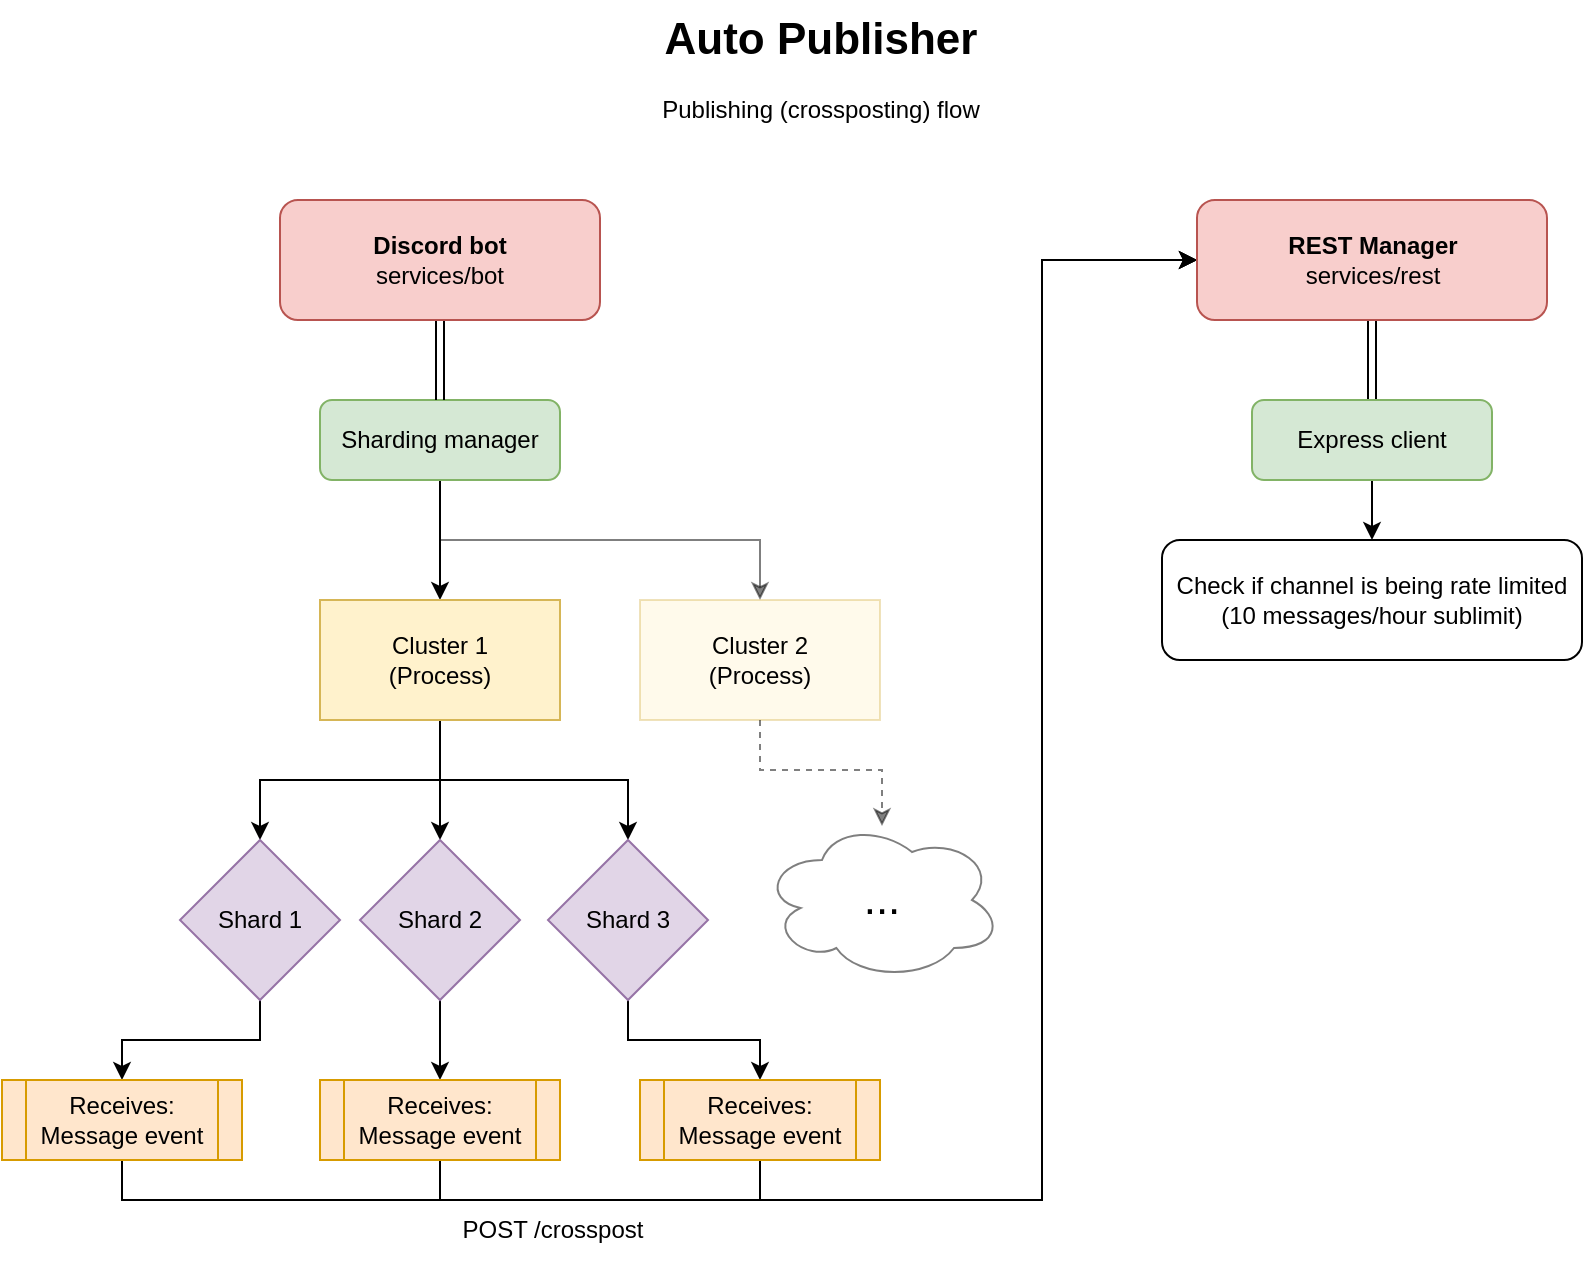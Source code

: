 <mxfile version="24.6.4" type="device">
  <diagram id="C5RBs43oDa-KdzZeNtuy" name="Page-1">
    <mxGraphModel dx="1434" dy="854" grid="1" gridSize="10" guides="1" tooltips="1" connect="1" arrows="1" fold="1" page="1" pageScale="1" pageWidth="827" pageHeight="1169" math="0" shadow="0">
      <root>
        <mxCell id="WIyWlLk6GJQsqaUBKTNV-0" />
        <mxCell id="WIyWlLk6GJQsqaUBKTNV-1" parent="WIyWlLk6GJQsqaUBKTNV-0" />
        <mxCell id="U94lnkT9yLIvHcPwvWV0-4" style="edgeStyle=orthogonalEdgeStyle;rounded=0;orthogonalLoop=1;jettySize=auto;html=1;exitX=0.5;exitY=1;exitDx=0;exitDy=0;entryX=0.5;entryY=0;entryDx=0;entryDy=0;" parent="WIyWlLk6GJQsqaUBKTNV-1" source="WIyWlLk6GJQsqaUBKTNV-3" target="U94lnkT9yLIvHcPwvWV0-1" edge="1">
          <mxGeometry relative="1" as="geometry" />
        </mxCell>
        <mxCell id="U94lnkT9yLIvHcPwvWV0-5" style="edgeStyle=orthogonalEdgeStyle;rounded=0;orthogonalLoop=1;jettySize=auto;html=1;exitX=0.5;exitY=1;exitDx=0;exitDy=0;entryX=0.5;entryY=0;entryDx=0;entryDy=0;opacity=50;" parent="WIyWlLk6GJQsqaUBKTNV-1" source="WIyWlLk6GJQsqaUBKTNV-3" target="U94lnkT9yLIvHcPwvWV0-2" edge="1">
          <mxGeometry relative="1" as="geometry" />
        </mxCell>
        <mxCell id="WIyWlLk6GJQsqaUBKTNV-3" value="Sharding manager" style="rounded=1;whiteSpace=wrap;html=1;fontSize=12;glass=0;strokeWidth=1;shadow=0;fillColor=#d5e8d4;strokeColor=#82b366;" parent="WIyWlLk6GJQsqaUBKTNV-1" vertex="1">
          <mxGeometry x="169" y="200" width="120" height="40" as="geometry" />
        </mxCell>
        <mxCell id="U94lnkT9yLIvHcPwvWV0-0" value="&lt;font style=&quot;font-size: 22px;&quot;&gt;&lt;b&gt;Auto Publisher&lt;/b&gt;&lt;/font&gt;" style="text;html=1;align=center;verticalAlign=middle;resizable=0;points=[];autosize=1;strokeColor=none;fillColor=none;" parent="WIyWlLk6GJQsqaUBKTNV-1" vertex="1">
          <mxGeometry x="329" width="180" height="40" as="geometry" />
        </mxCell>
        <mxCell id="U94lnkT9yLIvHcPwvWV0-37" style="edgeStyle=orthogonalEdgeStyle;rounded=0;orthogonalLoop=1;jettySize=auto;html=1;exitX=0.5;exitY=1;exitDx=0;exitDy=0;entryX=0.5;entryY=0;entryDx=0;entryDy=0;" parent="WIyWlLk6GJQsqaUBKTNV-1" source="U94lnkT9yLIvHcPwvWV0-1" target="U94lnkT9yLIvHcPwvWV0-7" edge="1">
          <mxGeometry relative="1" as="geometry" />
        </mxCell>
        <mxCell id="U94lnkT9yLIvHcPwvWV0-38" style="edgeStyle=orthogonalEdgeStyle;rounded=0;orthogonalLoop=1;jettySize=auto;html=1;exitX=0.5;exitY=1;exitDx=0;exitDy=0;entryX=0.5;entryY=0;entryDx=0;entryDy=0;" parent="WIyWlLk6GJQsqaUBKTNV-1" source="U94lnkT9yLIvHcPwvWV0-1" target="U94lnkT9yLIvHcPwvWV0-6" edge="1">
          <mxGeometry relative="1" as="geometry" />
        </mxCell>
        <mxCell id="U94lnkT9yLIvHcPwvWV0-39" style="edgeStyle=orthogonalEdgeStyle;rounded=0;orthogonalLoop=1;jettySize=auto;html=1;exitX=0.5;exitY=1;exitDx=0;exitDy=0;entryX=0.5;entryY=0;entryDx=0;entryDy=0;" parent="WIyWlLk6GJQsqaUBKTNV-1" source="U94lnkT9yLIvHcPwvWV0-1" target="U94lnkT9yLIvHcPwvWV0-8" edge="1">
          <mxGeometry relative="1" as="geometry" />
        </mxCell>
        <mxCell id="U94lnkT9yLIvHcPwvWV0-1" value="Cluster 1&lt;div&gt;(Process)&lt;/div&gt;" style="whiteSpace=wrap;html=1;fillColor=#fff2cc;strokeColor=#d6b656;" parent="WIyWlLk6GJQsqaUBKTNV-1" vertex="1">
          <mxGeometry x="169" y="300" width="120" height="60" as="geometry" />
        </mxCell>
        <mxCell id="U94lnkT9yLIvHcPwvWV0-2" value="Cluster 2&lt;div&gt;(Process)&lt;/div&gt;" style="whiteSpace=wrap;html=1;fillColor=#fff2cc;strokeColor=#d6b656;opacity=40;" parent="WIyWlLk6GJQsqaUBKTNV-1" vertex="1">
          <mxGeometry x="329" y="300" width="120" height="60" as="geometry" />
        </mxCell>
        <mxCell id="U94lnkT9yLIvHcPwvWV0-40" style="edgeStyle=orthogonalEdgeStyle;rounded=0;orthogonalLoop=1;jettySize=auto;html=1;exitX=0.5;exitY=1;exitDx=0;exitDy=0;entryX=0.5;entryY=0;entryDx=0;entryDy=0;" parent="WIyWlLk6GJQsqaUBKTNV-1" source="U94lnkT9yLIvHcPwvWV0-6" target="U94lnkT9yLIvHcPwvWV0-22" edge="1">
          <mxGeometry relative="1" as="geometry" />
        </mxCell>
        <mxCell id="U94lnkT9yLIvHcPwvWV0-6" value="Shard 1" style="rhombus;whiteSpace=wrap;html=1;fillColor=#e1d5e7;strokeColor=#9673a6;" parent="WIyWlLk6GJQsqaUBKTNV-1" vertex="1">
          <mxGeometry x="99" y="420" width="80" height="80" as="geometry" />
        </mxCell>
        <mxCell id="U94lnkT9yLIvHcPwvWV0-41" style="edgeStyle=orthogonalEdgeStyle;rounded=0;orthogonalLoop=1;jettySize=auto;html=1;exitX=0.5;exitY=1;exitDx=0;exitDy=0;entryX=0.5;entryY=0;entryDx=0;entryDy=0;" parent="WIyWlLk6GJQsqaUBKTNV-1" source="U94lnkT9yLIvHcPwvWV0-7" target="U94lnkT9yLIvHcPwvWV0-21" edge="1">
          <mxGeometry relative="1" as="geometry" />
        </mxCell>
        <mxCell id="U94lnkT9yLIvHcPwvWV0-7" value="Shard 2" style="rhombus;whiteSpace=wrap;html=1;fillColor=#e1d5e7;strokeColor=#9673a6;" parent="WIyWlLk6GJQsqaUBKTNV-1" vertex="1">
          <mxGeometry x="189" y="420" width="80" height="80" as="geometry" />
        </mxCell>
        <mxCell id="U94lnkT9yLIvHcPwvWV0-42" style="edgeStyle=orthogonalEdgeStyle;rounded=0;orthogonalLoop=1;jettySize=auto;html=1;exitX=0.5;exitY=1;exitDx=0;exitDy=0;entryX=0.5;entryY=0;entryDx=0;entryDy=0;" parent="WIyWlLk6GJQsqaUBKTNV-1" source="U94lnkT9yLIvHcPwvWV0-8" target="U94lnkT9yLIvHcPwvWV0-23" edge="1">
          <mxGeometry relative="1" as="geometry" />
        </mxCell>
        <mxCell id="U94lnkT9yLIvHcPwvWV0-8" value="Shard 3" style="rhombus;whiteSpace=wrap;html=1;fillColor=#e1d5e7;strokeColor=#9673a6;" parent="WIyWlLk6GJQsqaUBKTNV-1" vertex="1">
          <mxGeometry x="283" y="420" width="80" height="80" as="geometry" />
        </mxCell>
        <mxCell id="WaBOD0cPtCX-z9Iq6tfD-3" style="edgeStyle=orthogonalEdgeStyle;rounded=0;orthogonalLoop=1;jettySize=auto;html=1;exitX=0.5;exitY=1;exitDx=0;exitDy=0;entryX=0;entryY=0.5;entryDx=0;entryDy=0;" parent="WIyWlLk6GJQsqaUBKTNV-1" source="U94lnkT9yLIvHcPwvWV0-21" target="U94lnkT9yLIvHcPwvWV0-43" edge="1">
          <mxGeometry relative="1" as="geometry">
            <Array as="points">
              <mxPoint x="229" y="600" />
              <mxPoint x="530" y="600" />
              <mxPoint x="530" y="130" />
            </Array>
          </mxGeometry>
        </mxCell>
        <mxCell id="U94lnkT9yLIvHcPwvWV0-21" value="&lt;div&gt;Receives:&lt;br&gt;&lt;/div&gt;Message event" style="shape=process;whiteSpace=wrap;html=1;backgroundOutline=1;fillColor=#ffe6cc;strokeColor=#d79b00;" parent="WIyWlLk6GJQsqaUBKTNV-1" vertex="1">
          <mxGeometry x="169" y="540" width="120" height="40" as="geometry" />
        </mxCell>
        <mxCell id="WaBOD0cPtCX-z9Iq6tfD-2" style="edgeStyle=orthogonalEdgeStyle;rounded=0;orthogonalLoop=1;jettySize=auto;html=1;exitX=0.5;exitY=1;exitDx=0;exitDy=0;entryX=0;entryY=0.5;entryDx=0;entryDy=0;" parent="WIyWlLk6GJQsqaUBKTNV-1" source="U94lnkT9yLIvHcPwvWV0-22" target="U94lnkT9yLIvHcPwvWV0-43" edge="1">
          <mxGeometry relative="1" as="geometry">
            <Array as="points">
              <mxPoint x="70" y="600" />
              <mxPoint x="530" y="600" />
              <mxPoint x="530" y="130" />
            </Array>
          </mxGeometry>
        </mxCell>
        <mxCell id="U94lnkT9yLIvHcPwvWV0-22" value="&lt;div&gt;Receives:&lt;/div&gt;Message event" style="shape=process;whiteSpace=wrap;html=1;backgroundOutline=1;fillColor=#ffe6cc;strokeColor=#d79b00;" parent="WIyWlLk6GJQsqaUBKTNV-1" vertex="1">
          <mxGeometry x="10" y="540" width="120" height="40" as="geometry" />
        </mxCell>
        <mxCell id="WaBOD0cPtCX-z9Iq6tfD-4" style="edgeStyle=orthogonalEdgeStyle;rounded=0;orthogonalLoop=1;jettySize=auto;html=1;exitX=0.5;exitY=1;exitDx=0;exitDy=0;entryX=0;entryY=0.5;entryDx=0;entryDy=0;" parent="WIyWlLk6GJQsqaUBKTNV-1" source="U94lnkT9yLIvHcPwvWV0-23" target="U94lnkT9yLIvHcPwvWV0-43" edge="1">
          <mxGeometry relative="1" as="geometry">
            <Array as="points">
              <mxPoint x="389" y="600" />
              <mxPoint x="530" y="600" />
              <mxPoint x="530" y="130" />
            </Array>
          </mxGeometry>
        </mxCell>
        <mxCell id="U94lnkT9yLIvHcPwvWV0-23" value="&lt;div&gt;Receives:&lt;br&gt;&lt;/div&gt;Message event" style="shape=process;whiteSpace=wrap;html=1;backgroundOutline=1;fillColor=#ffe6cc;strokeColor=#d79b00;" parent="WIyWlLk6GJQsqaUBKTNV-1" vertex="1">
          <mxGeometry x="329" y="540" width="120" height="40" as="geometry" />
        </mxCell>
        <mxCell id="U94lnkT9yLIvHcPwvWV0-35" value="&lt;font style=&quot;font-size: 22px;&quot;&gt;...&lt;/font&gt;" style="ellipse;shape=cloud;whiteSpace=wrap;html=1;opacity=50;" parent="WIyWlLk6GJQsqaUBKTNV-1" vertex="1">
          <mxGeometry x="390" y="410" width="120" height="80" as="geometry" />
        </mxCell>
        <mxCell id="U94lnkT9yLIvHcPwvWV0-36" style="edgeStyle=orthogonalEdgeStyle;rounded=0;orthogonalLoop=1;jettySize=auto;html=1;exitX=0.5;exitY=1;exitDx=0;exitDy=0;entryX=0.5;entryY=0.038;entryDx=0;entryDy=0;entryPerimeter=0;dashed=1;opacity=50;" parent="WIyWlLk6GJQsqaUBKTNV-1" source="U94lnkT9yLIvHcPwvWV0-2" target="U94lnkT9yLIvHcPwvWV0-35" edge="1">
          <mxGeometry relative="1" as="geometry" />
        </mxCell>
        <mxCell id="WaBOD0cPtCX-z9Iq6tfD-8" value="" style="edgeStyle=orthogonalEdgeStyle;rounded=0;orthogonalLoop=1;jettySize=auto;html=1;shape=link;" parent="WIyWlLk6GJQsqaUBKTNV-1" source="U94lnkT9yLIvHcPwvWV0-43" target="WaBOD0cPtCX-z9Iq6tfD-7" edge="1">
          <mxGeometry relative="1" as="geometry" />
        </mxCell>
        <mxCell id="U94lnkT9yLIvHcPwvWV0-43" value="&lt;b&gt;REST Manager&lt;/b&gt;&lt;div&gt;services/rest&lt;/div&gt;" style="rounded=1;whiteSpace=wrap;html=1;fillColor=#f8cecc;strokeColor=#b85450;" parent="WIyWlLk6GJQsqaUBKTNV-1" vertex="1">
          <mxGeometry x="607.5" y="100" width="175" height="60" as="geometry" />
        </mxCell>
        <mxCell id="U94lnkT9yLIvHcPwvWV0-47" value="Publishing (crossposting) flow" style="text;html=1;align=center;verticalAlign=middle;resizable=0;points=[];autosize=1;strokeColor=none;fillColor=none;" parent="WIyWlLk6GJQsqaUBKTNV-1" vertex="1">
          <mxGeometry x="329" y="40" width="180" height="30" as="geometry" />
        </mxCell>
        <mxCell id="WaBOD0cPtCX-z9Iq6tfD-1" value="" style="edgeStyle=orthogonalEdgeStyle;rounded=0;orthogonalLoop=1;jettySize=auto;html=1;shape=link;" parent="WIyWlLk6GJQsqaUBKTNV-1" source="WaBOD0cPtCX-z9Iq6tfD-0" target="WIyWlLk6GJQsqaUBKTNV-3" edge="1">
          <mxGeometry relative="1" as="geometry" />
        </mxCell>
        <mxCell id="WaBOD0cPtCX-z9Iq6tfD-0" value="&lt;b&gt;Discord bot&lt;/b&gt;&lt;div&gt;services/bot&lt;/div&gt;" style="rounded=1;whiteSpace=wrap;html=1;fillColor=#f8cecc;strokeColor=#b85450;" parent="WIyWlLk6GJQsqaUBKTNV-1" vertex="1">
          <mxGeometry x="149" y="100" width="160" height="60" as="geometry" />
        </mxCell>
        <mxCell id="WaBOD0cPtCX-z9Iq6tfD-5" value="Check if channel is being rate limited (10 messages/hour sublimit)" style="rounded=1;whiteSpace=wrap;html=1;" parent="WIyWlLk6GJQsqaUBKTNV-1" vertex="1">
          <mxGeometry x="590" y="270" width="210" height="60" as="geometry" />
        </mxCell>
        <mxCell id="WaBOD0cPtCX-z9Iq6tfD-10" value="" style="edgeStyle=orthogonalEdgeStyle;rounded=0;orthogonalLoop=1;jettySize=auto;html=1;" parent="WIyWlLk6GJQsqaUBKTNV-1" source="WaBOD0cPtCX-z9Iq6tfD-7" target="WaBOD0cPtCX-z9Iq6tfD-5" edge="1">
          <mxGeometry relative="1" as="geometry" />
        </mxCell>
        <mxCell id="WaBOD0cPtCX-z9Iq6tfD-7" value="Express client" style="rounded=1;whiteSpace=wrap;html=1;fontSize=12;glass=0;strokeWidth=1;shadow=0;fillColor=#d5e8d4;strokeColor=#82b366;" parent="WIyWlLk6GJQsqaUBKTNV-1" vertex="1">
          <mxGeometry x="635" y="200" width="120" height="40" as="geometry" />
        </mxCell>
        <mxCell id="WaBOD0cPtCX-z9Iq6tfD-9" value="POST /crosspost" style="text;html=1;align=center;verticalAlign=middle;resizable=0;points=[];autosize=1;strokeColor=none;fillColor=none;" parent="WIyWlLk6GJQsqaUBKTNV-1" vertex="1">
          <mxGeometry x="230" y="600" width="110" height="30" as="geometry" />
        </mxCell>
      </root>
    </mxGraphModel>
  </diagram>
</mxfile>
